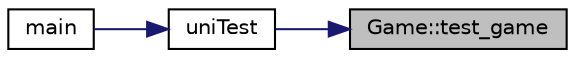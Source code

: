 digraph "Game::test_game"
{
 // INTERACTIVE_SVG=YES
 // LATEX_PDF_SIZE
  edge [fontname="Helvetica",fontsize="10",labelfontname="Helvetica",labelfontsize="10"];
  node [fontname="Helvetica",fontsize="10",shape=record];
  rankdir="RL";
  Node1 [label="Game::test_game",height=0.2,width=0.4,color="black", fillcolor="grey75", style="filled", fontcolor="black",tooltip="Tests the Game class functionality."];
  Node1 -> Node2 [dir="back",color="midnightblue",fontsize="10",style="solid",fontname="Helvetica"];
  Node2 [label="uniTest",height=0.2,width=0.4,color="black", fillcolor="white", style="filled",URL="$main_8cpp.html#a9993390ffcca4b99cfb97b329c55ae58",tooltip=" "];
  Node2 -> Node3 [dir="back",color="midnightblue",fontsize="10",style="solid",fontname="Helvetica"];
  Node3 [label="main",height=0.2,width=0.4,color="black", fillcolor="white", style="filled",URL="$main_8cpp.html#a0ddf1224851353fc92bfbff6f499fa97",tooltip=" "];
}

